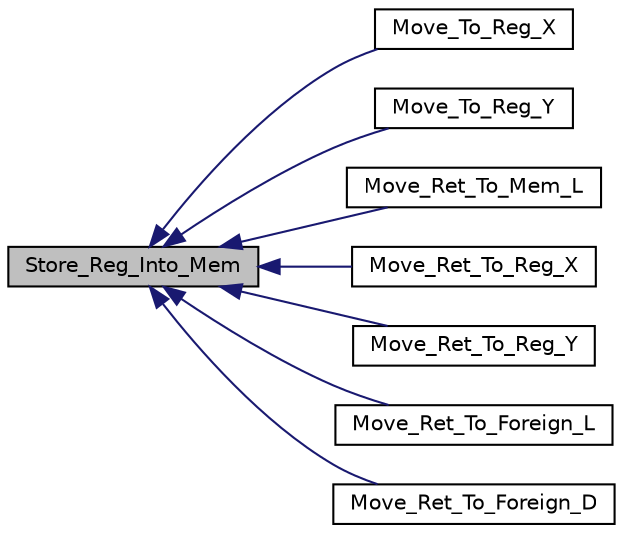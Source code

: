 digraph "Store_Reg_Into_Mem"
{
  edge [fontname="Helvetica",fontsize="10",labelfontname="Helvetica",labelfontsize="10"];
  node [fontname="Helvetica",fontsize="10",shape=record];
  rankdir="LR";
  Node1 [label="Store_Reg_Into_Mem",height=0.2,width=0.4,color="black", fillcolor="grey75", style="filled", fontcolor="black"];
  Node1 -> Node2 [dir="back",color="midnightblue",fontsize="10",style="solid",fontname="Helvetica"];
  Node2 [label="Move_To_Reg_X",height=0.2,width=0.4,color="black", fillcolor="white", style="filled",URL="$sparc64__any_8c.html#af7adcc007169701f8e570e632559068f"];
  Node1 -> Node3 [dir="back",color="midnightblue",fontsize="10",style="solid",fontname="Helvetica"];
  Node3 [label="Move_To_Reg_Y",height=0.2,width=0.4,color="black", fillcolor="white", style="filled",URL="$sparc64__any_8c.html#a8dac9698ed961dd1619389ca09a5b0e4"];
  Node1 -> Node4 [dir="back",color="midnightblue",fontsize="10",style="solid",fontname="Helvetica"];
  Node4 [label="Move_Ret_To_Mem_L",height=0.2,width=0.4,color="black", fillcolor="white", style="filled",URL="$sparc64__any_8c.html#af58bf1aee8b9f42dedb80793943ab739"];
  Node1 -> Node5 [dir="back",color="midnightblue",fontsize="10",style="solid",fontname="Helvetica"];
  Node5 [label="Move_Ret_To_Reg_X",height=0.2,width=0.4,color="black", fillcolor="white", style="filled",URL="$sparc64__any_8c.html#a4fd1cd87c4569f850eb69124553ad1c9"];
  Node1 -> Node6 [dir="back",color="midnightblue",fontsize="10",style="solid",fontname="Helvetica"];
  Node6 [label="Move_Ret_To_Reg_Y",height=0.2,width=0.4,color="black", fillcolor="white", style="filled",URL="$sparc64__any_8c.html#a37f9d9f4b7eb11439b9beb940a5e676b"];
  Node1 -> Node7 [dir="back",color="midnightblue",fontsize="10",style="solid",fontname="Helvetica"];
  Node7 [label="Move_Ret_To_Foreign_L",height=0.2,width=0.4,color="black", fillcolor="white", style="filled",URL="$sparc64__any_8c.html#a37323d79308784cb6bfa02eb3bffa5cd"];
  Node1 -> Node8 [dir="back",color="midnightblue",fontsize="10",style="solid",fontname="Helvetica"];
  Node8 [label="Move_Ret_To_Foreign_D",height=0.2,width=0.4,color="black", fillcolor="white", style="filled",URL="$sparc64__any_8c.html#ae6a5584e8dfe8bc0f63859d1f33febda"];
}
